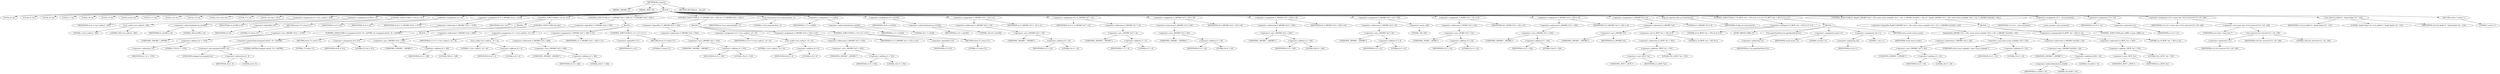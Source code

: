 digraph tftp_connect {  
"1000114" [label = "(METHOD,tftp_connect)" ]
"1000115" [label = "(PARAM,_DWORD *a1)" ]
"1000116" [label = "(PARAM,_BYTE *a2)" ]
"1000117" [label = "(BLOCK,,)" ]
"1000118" [label = "(LOCAL,v4: int)" ]
"1000119" [label = "(LOCAL,v5: int)" ]
"1000120" [label = "(LOCAL,v6: int)" ]
"1000121" [label = "(LOCAL,v7: int)" ]
"1000122" [label = "(LOCAL,v8: int)" ]
"1000123" [label = "(LOCAL,v9: int)" ]
"1000124" [label = "(LOCAL,result: int)" ]
"1000125" [label = "(LOCAL,v11: int)" ]
"1000126" [label = "(LOCAL,v12: int *)" ]
"1000127" [label = "(LOCAL,v13: int)" ]
"1000128" [label = "(LOCAL,v14: const char *)" ]
"1000129" [label = "(LOCAL,v15: int)" ]
"1000130" [label = "(LOCAL,v16: char [ 128 ])" ]
"1000131" [label = "(<operator>.assignment,v4 = Curl_ccalloc(1, 336))" ]
"1000132" [label = "(IDENTIFIER,v4,v4 = Curl_ccalloc(1, 336))" ]
"1000133" [label = "(Curl_ccalloc,Curl_ccalloc(1, 336))" ]
"1000134" [label = "(LITERAL,1,Curl_ccalloc(1, 336))" ]
"1000135" [label = "(LITERAL,336,Curl_ccalloc(1, 336))" ]
"1000136" [label = "(<operator>.assignment,a1[188] = v4)" ]
"1000137" [label = "(<operator>.indirectIndexAccess,a1[188])" ]
"1000138" [label = "(IDENTIFIER,a1,a1[188] = v4)" ]
"1000139" [label = "(LITERAL,188,a1[188] = v4)" ]
"1000140" [label = "(IDENTIFIER,v4,a1[188] = v4)" ]
"1000141" [label = "(CONTROL_STRUCTURE,if ( !v4 ),if ( !v4 ))" ]
"1000142" [label = "(<operator>.logicalNot,!v4)" ]
"1000143" [label = "(IDENTIFIER,v4,!v4)" ]
"1000144" [label = "(RETURN,return 27;,return 27;)" ]
"1000145" [label = "(LITERAL,27,return 27;)" ]
"1000146" [label = "(<operator>.assignment,v5 = v4)" ]
"1000147" [label = "(IDENTIFIER,v5,v5 = v4)" ]
"1000148" [label = "(IDENTIFIER,v4,v5 = v4)" ]
"1000149" [label = "(<operator>.assignment,v6 = *(_DWORD *)(*a1 + 1576))" ]
"1000150" [label = "(IDENTIFIER,v6,v6 = *(_DWORD *)(*a1 + 1576))" ]
"1000151" [label = "(<operator>.indirection,*(_DWORD *)(*a1 + 1576))" ]
"1000152" [label = "(<operator>.cast,(_DWORD *)(*a1 + 1576))" ]
"1000153" [label = "(UNKNOWN,_DWORD *,_DWORD *)" ]
"1000154" [label = "(<operator>.addition,*a1 + 1576)" ]
"1000155" [label = "(<operator>.indirection,*a1)" ]
"1000156" [label = "(IDENTIFIER,a1,*a1 + 1576)" ]
"1000157" [label = "(LITERAL,1576,*a1 + 1576)" ]
"1000158" [label = "(CONTROL_STRUCTURE,if ( v6 ),if ( v6 ))" ]
"1000159" [label = "(IDENTIFIER,v6,if ( v6 ))" ]
"1000160" [label = "(BLOCK,,)" ]
"1000161" [label = "(CONTROL_STRUCTURE,if ( (unsigned int)(v6 - 8) > 0xFFB0 ),if ( (unsigned int)(v6 - 8) > 0xFFB0 ))" ]
"1000162" [label = "(<operator>.greaterThan,(unsigned int)(v6 - 8) > 0xFFB0)" ]
"1000163" [label = "(<operator>.cast,(unsigned int)(v6 - 8))" ]
"1000164" [label = "(UNKNOWN,unsigned int,unsigned int)" ]
"1000165" [label = "(<operator>.subtraction,v6 - 8)" ]
"1000166" [label = "(IDENTIFIER,v6,v6 - 8)" ]
"1000167" [label = "(LITERAL,8,v6 - 8)" ]
"1000168" [label = "(LITERAL,0xFFB0,(unsigned int)(v6 - 8) > 0xFFB0)" ]
"1000169" [label = "(RETURN,return 71;,return 71;)" ]
"1000170" [label = "(LITERAL,71,return 71;)" ]
"1000171" [label = "(CONTROL_STRUCTURE,else,else)" ]
"1000172" [label = "(BLOCK,,)" ]
"1000173" [label = "(<operator>.assignment,v6 = 512)" ]
"1000174" [label = "(IDENTIFIER,v6,v6 = 512)" ]
"1000175" [label = "(LITERAL,512,v6 = 512)" ]
"1000176" [label = "(CONTROL_STRUCTURE,if ( !*(_DWORD *)(v4 + 328) ),if ( !*(_DWORD *)(v4 + 328) ))" ]
"1000177" [label = "(<operator>.logicalNot,!*(_DWORD *)(v4 + 328))" ]
"1000178" [label = "(<operator>.indirection,*(_DWORD *)(v4 + 328))" ]
"1000179" [label = "(<operator>.cast,(_DWORD *)(v4 + 328))" ]
"1000180" [label = "(UNKNOWN,_DWORD *,_DWORD *)" ]
"1000181" [label = "(<operator>.addition,v4 + 328)" ]
"1000182" [label = "(IDENTIFIER,v4,v4 + 328)" ]
"1000183" [label = "(LITERAL,328,v4 + 328)" ]
"1000184" [label = "(BLOCK,,)" ]
"1000185" [label = "(<operator>.assignment,v11 = Curl_ccalloc(1, v6 + 4))" ]
"1000186" [label = "(IDENTIFIER,v11,v11 = Curl_ccalloc(1, v6 + 4))" ]
"1000187" [label = "(Curl_ccalloc,Curl_ccalloc(1, v6 + 4))" ]
"1000188" [label = "(LITERAL,1,Curl_ccalloc(1, v6 + 4))" ]
"1000189" [label = "(<operator>.addition,v6 + 4)" ]
"1000190" [label = "(IDENTIFIER,v6,v6 + 4)" ]
"1000191" [label = "(LITERAL,4,v6 + 4)" ]
"1000192" [label = "(<operator>.assignment,*(_DWORD *)(v5 + 328) = v11)" ]
"1000193" [label = "(<operator>.indirection,*(_DWORD *)(v5 + 328))" ]
"1000194" [label = "(<operator>.cast,(_DWORD *)(v5 + 328))" ]
"1000195" [label = "(UNKNOWN,_DWORD *,_DWORD *)" ]
"1000196" [label = "(<operator>.addition,v5 + 328)" ]
"1000197" [label = "(IDENTIFIER,v5,v5 + 328)" ]
"1000198" [label = "(LITERAL,328,v5 + 328)" ]
"1000199" [label = "(IDENTIFIER,v11,*(_DWORD *)(v5 + 328) = v11)" ]
"1000200" [label = "(CONTROL_STRUCTURE,if ( !v11 ),if ( !v11 ))" ]
"1000201" [label = "(<operator>.logicalNot,!v11)" ]
"1000202" [label = "(IDENTIFIER,v11,!v11)" ]
"1000203" [label = "(RETURN,return 27;,return 27;)" ]
"1000204" [label = "(LITERAL,27,return 27;)" ]
"1000205" [label = "(CONTROL_STRUCTURE,if ( !*(_DWORD *)(v5 + 332) ),if ( !*(_DWORD *)(v5 + 332) ))" ]
"1000206" [label = "(<operator>.logicalNot,!*(_DWORD *)(v5 + 332))" ]
"1000207" [label = "(<operator>.indirection,*(_DWORD *)(v5 + 332))" ]
"1000208" [label = "(<operator>.cast,(_DWORD *)(v5 + 332))" ]
"1000209" [label = "(UNKNOWN,_DWORD *,_DWORD *)" ]
"1000210" [label = "(<operator>.addition,v5 + 332)" ]
"1000211" [label = "(IDENTIFIER,v5,v5 + 332)" ]
"1000212" [label = "(LITERAL,332,v5 + 332)" ]
"1000213" [label = "(BLOCK,,)" ]
"1000214" [label = "(<operator>.assignment,v15 = Curl_ccalloc(1, v6 + 4))" ]
"1000215" [label = "(IDENTIFIER,v15,v15 = Curl_ccalloc(1, v6 + 4))" ]
"1000216" [label = "(Curl_ccalloc,Curl_ccalloc(1, v6 + 4))" ]
"1000217" [label = "(LITERAL,1,Curl_ccalloc(1, v6 + 4))" ]
"1000218" [label = "(<operator>.addition,v6 + 4)" ]
"1000219" [label = "(IDENTIFIER,v6,v6 + 4)" ]
"1000220" [label = "(LITERAL,4,v6 + 4)" ]
"1000221" [label = "(<operator>.assignment,*(_DWORD *)(v5 + 332) = v15)" ]
"1000222" [label = "(<operator>.indirection,*(_DWORD *)(v5 + 332))" ]
"1000223" [label = "(<operator>.cast,(_DWORD *)(v5 + 332))" ]
"1000224" [label = "(UNKNOWN,_DWORD *,_DWORD *)" ]
"1000225" [label = "(<operator>.addition,v5 + 332)" ]
"1000226" [label = "(IDENTIFIER,v5,v5 + 332)" ]
"1000227" [label = "(LITERAL,332,v5 + 332)" ]
"1000228" [label = "(IDENTIFIER,v15,*(_DWORD *)(v5 + 332) = v15)" ]
"1000229" [label = "(CONTROL_STRUCTURE,if ( !v15 ),if ( !v15 ))" ]
"1000230" [label = "(<operator>.logicalNot,!v15)" ]
"1000231" [label = "(IDENTIFIER,v15,!v15)" ]
"1000232" [label = "(RETURN,return 27;,return 27;)" ]
"1000233" [label = "(LITERAL,27,return 27;)" ]
"1000234" [label = "(Curl_conncontrol,Curl_conncontrol(a1, 1))" ]
"1000235" [label = "(IDENTIFIER,a1,Curl_conncontrol(a1, 1))" ]
"1000236" [label = "(LITERAL,1,Curl_conncontrol(a1, 1))" ]
"1000237" [label = "(<operator>.assignment,v7 = a1[20])" ]
"1000238" [label = "(IDENTIFIER,v7,v7 = a1[20])" ]
"1000239" [label = "(<operator>.indirectIndexAccess,a1[20])" ]
"1000240" [label = "(IDENTIFIER,a1,v7 = a1[20])" ]
"1000241" [label = "(LITERAL,20,v7 = a1[20])" ]
"1000242" [label = "(<operator>.assignment,v8 = a1[105])" ]
"1000243" [label = "(IDENTIFIER,v8,v8 = a1[105])" ]
"1000244" [label = "(<operator>.indirectIndexAccess,a1[105])" ]
"1000245" [label = "(IDENTIFIER,a1,v8 = a1[105])" ]
"1000246" [label = "(LITERAL,105,v8 = a1[105])" ]
"1000247" [label = "(<operator>.assignment,*(_DWORD *)(v5 + 16) = a1)" ]
"1000248" [label = "(<operator>.indirection,*(_DWORD *)(v5 + 16))" ]
"1000249" [label = "(<operator>.cast,(_DWORD *)(v5 + 16))" ]
"1000250" [label = "(UNKNOWN,_DWORD *,_DWORD *)" ]
"1000251" [label = "(<operator>.addition,v5 + 16)" ]
"1000252" [label = "(IDENTIFIER,v5,v5 + 16)" ]
"1000253" [label = "(LITERAL,16,v5 + 16)" ]
"1000254" [label = "(IDENTIFIER,a1,*(_DWORD *)(v5 + 16) = a1)" ]
"1000255" [label = "(<operator>.assignment,v9 = *(_DWORD *)(v7 + 4))" ]
"1000256" [label = "(IDENTIFIER,v9,v9 = *(_DWORD *)(v7 + 4))" ]
"1000257" [label = "(<operator>.indirection,*(_DWORD *)(v7 + 4))" ]
"1000258" [label = "(<operator>.cast,(_DWORD *)(v7 + 4))" ]
"1000259" [label = "(UNKNOWN,_DWORD *,_DWORD *)" ]
"1000260" [label = "(<operator>.addition,v7 + 4)" ]
"1000261" [label = "(IDENTIFIER,v7,v7 + 4)" ]
"1000262" [label = "(LITERAL,4,v7 + 4)" ]
"1000263" [label = "(<operator>.assignment,*(_DWORD *)(v5 + 20) = v8)" ]
"1000264" [label = "(<operator>.indirection,*(_DWORD *)(v5 + 20))" ]
"1000265" [label = "(<operator>.cast,(_DWORD *)(v5 + 20))" ]
"1000266" [label = "(UNKNOWN,_DWORD *,_DWORD *)" ]
"1000267" [label = "(<operator>.addition,v5 + 20)" ]
"1000268" [label = "(IDENTIFIER,v5,v5 + 20)" ]
"1000269" [label = "(LITERAL,20,v5 + 20)" ]
"1000270" [label = "(IDENTIFIER,v8,*(_DWORD *)(v5 + 20) = v8)" ]
"1000271" [label = "(<operator>.assignment,*(_DWORD *)(v5 + 320) = v6)" ]
"1000272" [label = "(<operator>.indirection,*(_DWORD *)(v5 + 320))" ]
"1000273" [label = "(<operator>.cast,(_DWORD *)(v5 + 320))" ]
"1000274" [label = "(UNKNOWN,_DWORD *,_DWORD *)" ]
"1000275" [label = "(<operator>.addition,v5 + 320)" ]
"1000276" [label = "(IDENTIFIER,v5,v5 + 320)" ]
"1000277" [label = "(LITERAL,320,v5 + 320)" ]
"1000278" [label = "(IDENTIFIER,v6,*(_DWORD *)(v5 + 320) = v6)" ]
"1000279" [label = "(<operator>.assignment,*(_DWORD *)(v5 + 8) = -100)" ]
"1000280" [label = "(<operator>.indirection,*(_DWORD *)(v5 + 8))" ]
"1000281" [label = "(<operator>.cast,(_DWORD *)(v5 + 8))" ]
"1000282" [label = "(UNKNOWN,_DWORD *,_DWORD *)" ]
"1000283" [label = "(<operator>.addition,v5 + 8)" ]
"1000284" [label = "(IDENTIFIER,v5,v5 + 8)" ]
"1000285" [label = "(LITERAL,8,v5 + 8)" ]
"1000286" [label = "(<operator>.minus,-100)" ]
"1000287" [label = "(LITERAL,100,-100)" ]
"1000288" [label = "(<operator>.assignment,*(_WORD *)(v5 + 52) = v9)" ]
"1000289" [label = "(<operator>.indirection,*(_WORD *)(v5 + 52))" ]
"1000290" [label = "(<operator>.cast,(_WORD *)(v5 + 52))" ]
"1000291" [label = "(UNKNOWN,_WORD *,_WORD *)" ]
"1000292" [label = "(<operator>.addition,v5 + 52)" ]
"1000293" [label = "(IDENTIFIER,v5,v5 + 52)" ]
"1000294" [label = "(LITERAL,52,v5 + 52)" ]
"1000295" [label = "(IDENTIFIER,v9,*(_WORD *)(v5 + 52) = v9)" ]
"1000296" [label = "(<operator>.assignment,*(_DWORD *)(v5 + 324) = v6)" ]
"1000297" [label = "(<operator>.indirection,*(_DWORD *)(v5 + 324))" ]
"1000298" [label = "(<operator>.cast,(_DWORD *)(v5 + 324))" ]
"1000299" [label = "(UNKNOWN,_DWORD *,_DWORD *)" ]
"1000300" [label = "(<operator>.addition,v5 + 324)" ]
"1000301" [label = "(IDENTIFIER,v5,v5 + 324)" ]
"1000302" [label = "(LITERAL,324,v5 + 324)" ]
"1000303" [label = "(IDENTIFIER,v6,*(_DWORD *)(v5 + 324) = v6)" ]
"1000304" [label = "(<operator>.assignment,*(_DWORD *)v5 = 0)" ]
"1000305" [label = "(<operator>.indirection,*(_DWORD *)v5)" ]
"1000306" [label = "(<operator>.cast,(_DWORD *)v5)" ]
"1000307" [label = "(UNKNOWN,_DWORD *,_DWORD *)" ]
"1000308" [label = "(IDENTIFIER,v5,(_DWORD *)v5)" ]
"1000309" [label = "(LITERAL,0,*(_DWORD *)v5 = 0)" ]
"1000310" [label = "(tftp_set_timeouts,tftp_set_timeouts(v5))" ]
"1000311" [label = "(IDENTIFIER,v5,tftp_set_timeouts(v5))" ]
"1000312" [label = "(CONTROL_STRUCTURE,if ( (*((_BYTE *)a1 + 591) & 2) != 0 ),if ( (*((_BYTE *)a1 + 591) & 2) != 0 ))" ]
"1000313" [label = "(<operator>.notEquals,(*((_BYTE *)a1 + 591) & 2) != 0)" ]
"1000314" [label = "(<operator>.and,*((_BYTE *)a1 + 591) & 2)" ]
"1000315" [label = "(<operator>.indirection,*((_BYTE *)a1 + 591))" ]
"1000316" [label = "(<operator>.addition,(_BYTE *)a1 + 591)" ]
"1000317" [label = "(<operator>.cast,(_BYTE *)a1)" ]
"1000318" [label = "(UNKNOWN,_BYTE *,_BYTE *)" ]
"1000319" [label = "(IDENTIFIER,a1,(_BYTE *)a1)" ]
"1000320" [label = "(LITERAL,591,(_BYTE *)a1 + 591)" ]
"1000321" [label = "(LITERAL,2,*((_BYTE *)a1 + 591) & 2)" ]
"1000322" [label = "(LITERAL,0,(*((_BYTE *)a1 + 591) & 2) != 0)" ]
"1000323" [label = "(BLOCK,,)" ]
"1000324" [label = "(JUMP_TARGET,LABEL_9)" ]
"1000325" [label = "(Curl_pgrsStartNow,Curl_pgrsStartNow(*a1))" ]
"1000326" [label = "(<operator>.indirection,*a1)" ]
"1000327" [label = "(IDENTIFIER,a1,Curl_pgrsStartNow(*a1))" ]
"1000328" [label = "(<operator>.assignment,result = 0)" ]
"1000329" [label = "(IDENTIFIER,result,result = 0)" ]
"1000330" [label = "(LITERAL,0,result = 0)" ]
"1000331" [label = "(<operator>.assignment,*a2 = 1)" ]
"1000332" [label = "(<operator>.indirection,*a2)" ]
"1000333" [label = "(IDENTIFIER,a2,*a2 = 1)" ]
"1000334" [label = "(LITERAL,1,*a2 = 1)" ]
"1000335" [label = "(RETURN,return result;,return result;)" ]
"1000336" [label = "(IDENTIFIER,result,return result;)" ]
"1000337" [label = "(CONTROL_STRUCTURE,if ( !bind(*(_DWORD *)(v5 + 20), (const struct sockaddr *)(v5 + 52), *(_DWORD *)(a1[20] + 16)) ),if ( !bind(*(_DWORD *)(v5 + 20), (const struct sockaddr *)(v5 + 52), *(_DWORD *)(a1[20] + 16)) ))" ]
"1000338" [label = "(<operator>.logicalNot,!bind(*(_DWORD *)(v5 + 20), (const struct sockaddr *)(v5 + 52), *(_DWORD *)(a1[20] + 16)))" ]
"1000339" [label = "(bind,bind(*(_DWORD *)(v5 + 20), (const struct sockaddr *)(v5 + 52), *(_DWORD *)(a1[20] + 16)))" ]
"1000340" [label = "(<operator>.indirection,*(_DWORD *)(v5 + 20))" ]
"1000341" [label = "(<operator>.cast,(_DWORD *)(v5 + 20))" ]
"1000342" [label = "(UNKNOWN,_DWORD *,_DWORD *)" ]
"1000343" [label = "(<operator>.addition,v5 + 20)" ]
"1000344" [label = "(IDENTIFIER,v5,v5 + 20)" ]
"1000345" [label = "(LITERAL,20,v5 + 20)" ]
"1000346" [label = "(<operator>.cast,(const struct sockaddr *)(v5 + 52))" ]
"1000347" [label = "(UNKNOWN,const struct sockaddr *,const struct sockaddr *)" ]
"1000348" [label = "(<operator>.addition,v5 + 52)" ]
"1000349" [label = "(IDENTIFIER,v5,v5 + 52)" ]
"1000350" [label = "(LITERAL,52,v5 + 52)" ]
"1000351" [label = "(<operator>.indirection,*(_DWORD *)(a1[20] + 16))" ]
"1000352" [label = "(<operator>.cast,(_DWORD *)(a1[20] + 16))" ]
"1000353" [label = "(UNKNOWN,_DWORD *,_DWORD *)" ]
"1000354" [label = "(<operator>.addition,a1[20] + 16)" ]
"1000355" [label = "(<operator>.indirectIndexAccess,a1[20])" ]
"1000356" [label = "(IDENTIFIER,a1,a1[20] + 16)" ]
"1000357" [label = "(LITERAL,20,a1[20] + 16)" ]
"1000358" [label = "(LITERAL,16,a1[20] + 16)" ]
"1000359" [label = "(BLOCK,,)" ]
"1000360" [label = "(<operators>.assignmentOr,*((_BYTE *)a1 + 591) |= 2u)" ]
"1000361" [label = "(<operator>.indirection,*((_BYTE *)a1 + 591))" ]
"1000362" [label = "(<operator>.addition,(_BYTE *)a1 + 591)" ]
"1000363" [label = "(<operator>.cast,(_BYTE *)a1)" ]
"1000364" [label = "(UNKNOWN,_BYTE *,_BYTE *)" ]
"1000365" [label = "(IDENTIFIER,a1,(_BYTE *)a1)" ]
"1000366" [label = "(LITERAL,591,(_BYTE *)a1 + 591)" ]
"1000367" [label = "(LITERAL,2u,*((_BYTE *)a1 + 591) |= 2u)" ]
"1000368" [label = "(CONTROL_STRUCTURE,goto LABEL_9;,goto LABEL_9;)" ]
"1000369" [label = "(<operator>.assignment,v12 = _errno_location())" ]
"1000370" [label = "(IDENTIFIER,v12,v12 = _errno_location())" ]
"1000371" [label = "(_errno_location,_errno_location())" ]
"1000372" [label = "(<operator>.assignment,v13 = *a1)" ]
"1000373" [label = "(IDENTIFIER,v13,v13 = *a1)" ]
"1000374" [label = "(<operator>.indirection,*a1)" ]
"1000375" [label = "(IDENTIFIER,a1,v13 = *a1)" ]
"1000376" [label = "(<operator>.assignment,v14 = (const char *)Curl_strerror(*v12, v16, 128))" ]
"1000377" [label = "(IDENTIFIER,v14,v14 = (const char *)Curl_strerror(*v12, v16, 128))" ]
"1000378" [label = "(<operator>.cast,(const char *)Curl_strerror(*v12, v16, 128))" ]
"1000379" [label = "(UNKNOWN,const char *,const char *)" ]
"1000380" [label = "(Curl_strerror,Curl_strerror(*v12, v16, 128))" ]
"1000381" [label = "(<operator>.indirection,*v12)" ]
"1000382" [label = "(IDENTIFIER,v12,Curl_strerror(*v12, v16, 128))" ]
"1000383" [label = "(IDENTIFIER,v16,Curl_strerror(*v12, v16, 128))" ]
"1000384" [label = "(LITERAL,128,Curl_strerror(*v12, v16, 128))" ]
"1000385" [label = "(Curl_failf,Curl_failf(v13, \"bind() failed; %s\", v14))" ]
"1000386" [label = "(IDENTIFIER,v13,Curl_failf(v13, \"bind() failed; %s\", v14))" ]
"1000387" [label = "(LITERAL,\"bind() failed; %s\",Curl_failf(v13, \"bind() failed; %s\", v14))" ]
"1000388" [label = "(IDENTIFIER,v14,Curl_failf(v13, \"bind() failed; %s\", v14))" ]
"1000389" [label = "(RETURN,return 7;,return 7;)" ]
"1000390" [label = "(LITERAL,7,return 7;)" ]
"1000391" [label = "(METHOD_RETURN,int __fastcall)" ]
  "1000114" -> "1000115" 
  "1000114" -> "1000116" 
  "1000114" -> "1000117" 
  "1000114" -> "1000391" 
  "1000117" -> "1000118" 
  "1000117" -> "1000119" 
  "1000117" -> "1000120" 
  "1000117" -> "1000121" 
  "1000117" -> "1000122" 
  "1000117" -> "1000123" 
  "1000117" -> "1000124" 
  "1000117" -> "1000125" 
  "1000117" -> "1000126" 
  "1000117" -> "1000127" 
  "1000117" -> "1000128" 
  "1000117" -> "1000129" 
  "1000117" -> "1000130" 
  "1000117" -> "1000131" 
  "1000117" -> "1000136" 
  "1000117" -> "1000141" 
  "1000117" -> "1000146" 
  "1000117" -> "1000149" 
  "1000117" -> "1000158" 
  "1000117" -> "1000176" 
  "1000117" -> "1000205" 
  "1000117" -> "1000234" 
  "1000117" -> "1000237" 
  "1000117" -> "1000242" 
  "1000117" -> "1000247" 
  "1000117" -> "1000255" 
  "1000117" -> "1000263" 
  "1000117" -> "1000271" 
  "1000117" -> "1000279" 
  "1000117" -> "1000288" 
  "1000117" -> "1000296" 
  "1000117" -> "1000304" 
  "1000117" -> "1000310" 
  "1000117" -> "1000312" 
  "1000117" -> "1000337" 
  "1000117" -> "1000369" 
  "1000117" -> "1000372" 
  "1000117" -> "1000376" 
  "1000117" -> "1000385" 
  "1000117" -> "1000389" 
  "1000131" -> "1000132" 
  "1000131" -> "1000133" 
  "1000133" -> "1000134" 
  "1000133" -> "1000135" 
  "1000136" -> "1000137" 
  "1000136" -> "1000140" 
  "1000137" -> "1000138" 
  "1000137" -> "1000139" 
  "1000141" -> "1000142" 
  "1000141" -> "1000144" 
  "1000142" -> "1000143" 
  "1000144" -> "1000145" 
  "1000146" -> "1000147" 
  "1000146" -> "1000148" 
  "1000149" -> "1000150" 
  "1000149" -> "1000151" 
  "1000151" -> "1000152" 
  "1000152" -> "1000153" 
  "1000152" -> "1000154" 
  "1000154" -> "1000155" 
  "1000154" -> "1000157" 
  "1000155" -> "1000156" 
  "1000158" -> "1000159" 
  "1000158" -> "1000160" 
  "1000158" -> "1000171" 
  "1000160" -> "1000161" 
  "1000161" -> "1000162" 
  "1000161" -> "1000169" 
  "1000162" -> "1000163" 
  "1000162" -> "1000168" 
  "1000163" -> "1000164" 
  "1000163" -> "1000165" 
  "1000165" -> "1000166" 
  "1000165" -> "1000167" 
  "1000169" -> "1000170" 
  "1000171" -> "1000172" 
  "1000172" -> "1000173" 
  "1000173" -> "1000174" 
  "1000173" -> "1000175" 
  "1000176" -> "1000177" 
  "1000176" -> "1000184" 
  "1000177" -> "1000178" 
  "1000178" -> "1000179" 
  "1000179" -> "1000180" 
  "1000179" -> "1000181" 
  "1000181" -> "1000182" 
  "1000181" -> "1000183" 
  "1000184" -> "1000185" 
  "1000184" -> "1000192" 
  "1000184" -> "1000200" 
  "1000185" -> "1000186" 
  "1000185" -> "1000187" 
  "1000187" -> "1000188" 
  "1000187" -> "1000189" 
  "1000189" -> "1000190" 
  "1000189" -> "1000191" 
  "1000192" -> "1000193" 
  "1000192" -> "1000199" 
  "1000193" -> "1000194" 
  "1000194" -> "1000195" 
  "1000194" -> "1000196" 
  "1000196" -> "1000197" 
  "1000196" -> "1000198" 
  "1000200" -> "1000201" 
  "1000200" -> "1000203" 
  "1000201" -> "1000202" 
  "1000203" -> "1000204" 
  "1000205" -> "1000206" 
  "1000205" -> "1000213" 
  "1000206" -> "1000207" 
  "1000207" -> "1000208" 
  "1000208" -> "1000209" 
  "1000208" -> "1000210" 
  "1000210" -> "1000211" 
  "1000210" -> "1000212" 
  "1000213" -> "1000214" 
  "1000213" -> "1000221" 
  "1000213" -> "1000229" 
  "1000214" -> "1000215" 
  "1000214" -> "1000216" 
  "1000216" -> "1000217" 
  "1000216" -> "1000218" 
  "1000218" -> "1000219" 
  "1000218" -> "1000220" 
  "1000221" -> "1000222" 
  "1000221" -> "1000228" 
  "1000222" -> "1000223" 
  "1000223" -> "1000224" 
  "1000223" -> "1000225" 
  "1000225" -> "1000226" 
  "1000225" -> "1000227" 
  "1000229" -> "1000230" 
  "1000229" -> "1000232" 
  "1000230" -> "1000231" 
  "1000232" -> "1000233" 
  "1000234" -> "1000235" 
  "1000234" -> "1000236" 
  "1000237" -> "1000238" 
  "1000237" -> "1000239" 
  "1000239" -> "1000240" 
  "1000239" -> "1000241" 
  "1000242" -> "1000243" 
  "1000242" -> "1000244" 
  "1000244" -> "1000245" 
  "1000244" -> "1000246" 
  "1000247" -> "1000248" 
  "1000247" -> "1000254" 
  "1000248" -> "1000249" 
  "1000249" -> "1000250" 
  "1000249" -> "1000251" 
  "1000251" -> "1000252" 
  "1000251" -> "1000253" 
  "1000255" -> "1000256" 
  "1000255" -> "1000257" 
  "1000257" -> "1000258" 
  "1000258" -> "1000259" 
  "1000258" -> "1000260" 
  "1000260" -> "1000261" 
  "1000260" -> "1000262" 
  "1000263" -> "1000264" 
  "1000263" -> "1000270" 
  "1000264" -> "1000265" 
  "1000265" -> "1000266" 
  "1000265" -> "1000267" 
  "1000267" -> "1000268" 
  "1000267" -> "1000269" 
  "1000271" -> "1000272" 
  "1000271" -> "1000278" 
  "1000272" -> "1000273" 
  "1000273" -> "1000274" 
  "1000273" -> "1000275" 
  "1000275" -> "1000276" 
  "1000275" -> "1000277" 
  "1000279" -> "1000280" 
  "1000279" -> "1000286" 
  "1000280" -> "1000281" 
  "1000281" -> "1000282" 
  "1000281" -> "1000283" 
  "1000283" -> "1000284" 
  "1000283" -> "1000285" 
  "1000286" -> "1000287" 
  "1000288" -> "1000289" 
  "1000288" -> "1000295" 
  "1000289" -> "1000290" 
  "1000290" -> "1000291" 
  "1000290" -> "1000292" 
  "1000292" -> "1000293" 
  "1000292" -> "1000294" 
  "1000296" -> "1000297" 
  "1000296" -> "1000303" 
  "1000297" -> "1000298" 
  "1000298" -> "1000299" 
  "1000298" -> "1000300" 
  "1000300" -> "1000301" 
  "1000300" -> "1000302" 
  "1000304" -> "1000305" 
  "1000304" -> "1000309" 
  "1000305" -> "1000306" 
  "1000306" -> "1000307" 
  "1000306" -> "1000308" 
  "1000310" -> "1000311" 
  "1000312" -> "1000313" 
  "1000312" -> "1000323" 
  "1000313" -> "1000314" 
  "1000313" -> "1000322" 
  "1000314" -> "1000315" 
  "1000314" -> "1000321" 
  "1000315" -> "1000316" 
  "1000316" -> "1000317" 
  "1000316" -> "1000320" 
  "1000317" -> "1000318" 
  "1000317" -> "1000319" 
  "1000323" -> "1000324" 
  "1000323" -> "1000325" 
  "1000323" -> "1000328" 
  "1000323" -> "1000331" 
  "1000323" -> "1000335" 
  "1000325" -> "1000326" 
  "1000326" -> "1000327" 
  "1000328" -> "1000329" 
  "1000328" -> "1000330" 
  "1000331" -> "1000332" 
  "1000331" -> "1000334" 
  "1000332" -> "1000333" 
  "1000335" -> "1000336" 
  "1000337" -> "1000338" 
  "1000337" -> "1000359" 
  "1000338" -> "1000339" 
  "1000339" -> "1000340" 
  "1000339" -> "1000346" 
  "1000339" -> "1000351" 
  "1000340" -> "1000341" 
  "1000341" -> "1000342" 
  "1000341" -> "1000343" 
  "1000343" -> "1000344" 
  "1000343" -> "1000345" 
  "1000346" -> "1000347" 
  "1000346" -> "1000348" 
  "1000348" -> "1000349" 
  "1000348" -> "1000350" 
  "1000351" -> "1000352" 
  "1000352" -> "1000353" 
  "1000352" -> "1000354" 
  "1000354" -> "1000355" 
  "1000354" -> "1000358" 
  "1000355" -> "1000356" 
  "1000355" -> "1000357" 
  "1000359" -> "1000360" 
  "1000359" -> "1000368" 
  "1000360" -> "1000361" 
  "1000360" -> "1000367" 
  "1000361" -> "1000362" 
  "1000362" -> "1000363" 
  "1000362" -> "1000366" 
  "1000363" -> "1000364" 
  "1000363" -> "1000365" 
  "1000369" -> "1000370" 
  "1000369" -> "1000371" 
  "1000372" -> "1000373" 
  "1000372" -> "1000374" 
  "1000374" -> "1000375" 
  "1000376" -> "1000377" 
  "1000376" -> "1000378" 
  "1000378" -> "1000379" 
  "1000378" -> "1000380" 
  "1000380" -> "1000381" 
  "1000380" -> "1000383" 
  "1000380" -> "1000384" 
  "1000381" -> "1000382" 
  "1000385" -> "1000386" 
  "1000385" -> "1000387" 
  "1000385" -> "1000388" 
  "1000389" -> "1000390" 
}
